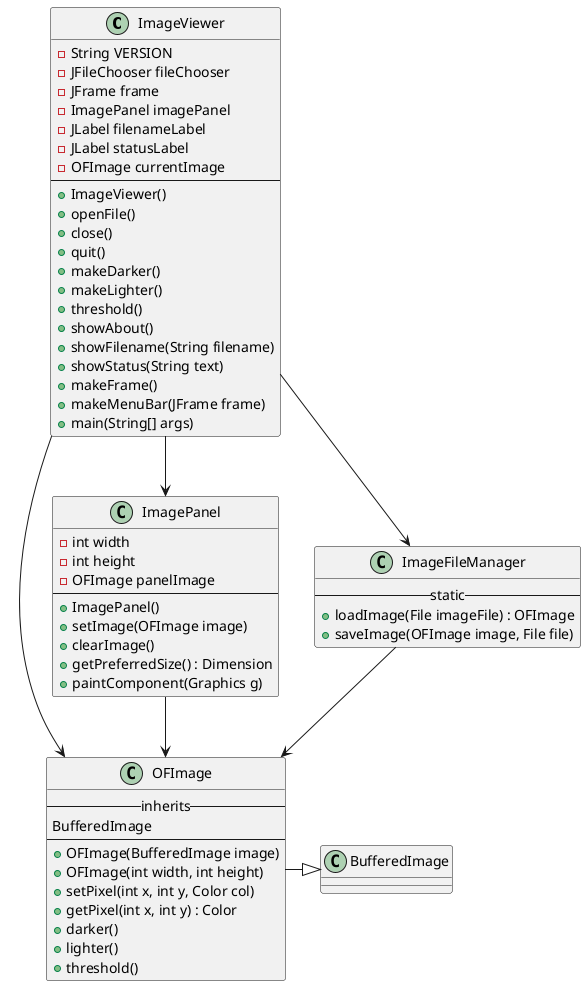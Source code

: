 @startuml ImageViewer
class ImageViewer {
    - String VERSION
    - JFileChooser fileChooser
    - JFrame frame
    - ImagePanel imagePanel
    - JLabel filenameLabel
    - JLabel statusLabel
    - OFImage currentImage
    --
    + ImageViewer()
    + openFile()
    + close()
    + quit()
    + makeDarker()
    + makeLighter()
    + threshold()
    + showAbout()
    + showFilename(String filename)
    + showStatus(String text)
    + makeFrame()
    + makeMenuBar(JFrame frame)
    + main(String[] args)
}

class ImagePanel {
    - int width
    - int height
    - OFImage panelImage
    --
    + ImagePanel()
    + setImage(OFImage image)
    + clearImage()
    + getPreferredSize() : Dimension
    + paintComponent(Graphics g)
}

class ImageFileManager {
    -- static --
    + loadImage(File imageFile) : OFImage
    + saveImage(OFImage image, File file)
}

class OFImage {
    -- inherits --
    BufferedImage
    --
    + OFImage(BufferedImage image)
    + OFImage(int width, int height)
    + setPixel(int x, int y, Color col)
    + getPixel(int x, int y) : Color
    + darker()
    + lighter()
    + threshold()
}

ImageViewer --> ImagePanel
ImageViewer --> OFImage
ImageViewer --> ImageFileManager
ImagePanel --> OFImage
ImageFileManager --> OFImage
OFImage -|> BufferedImage
@enduml
